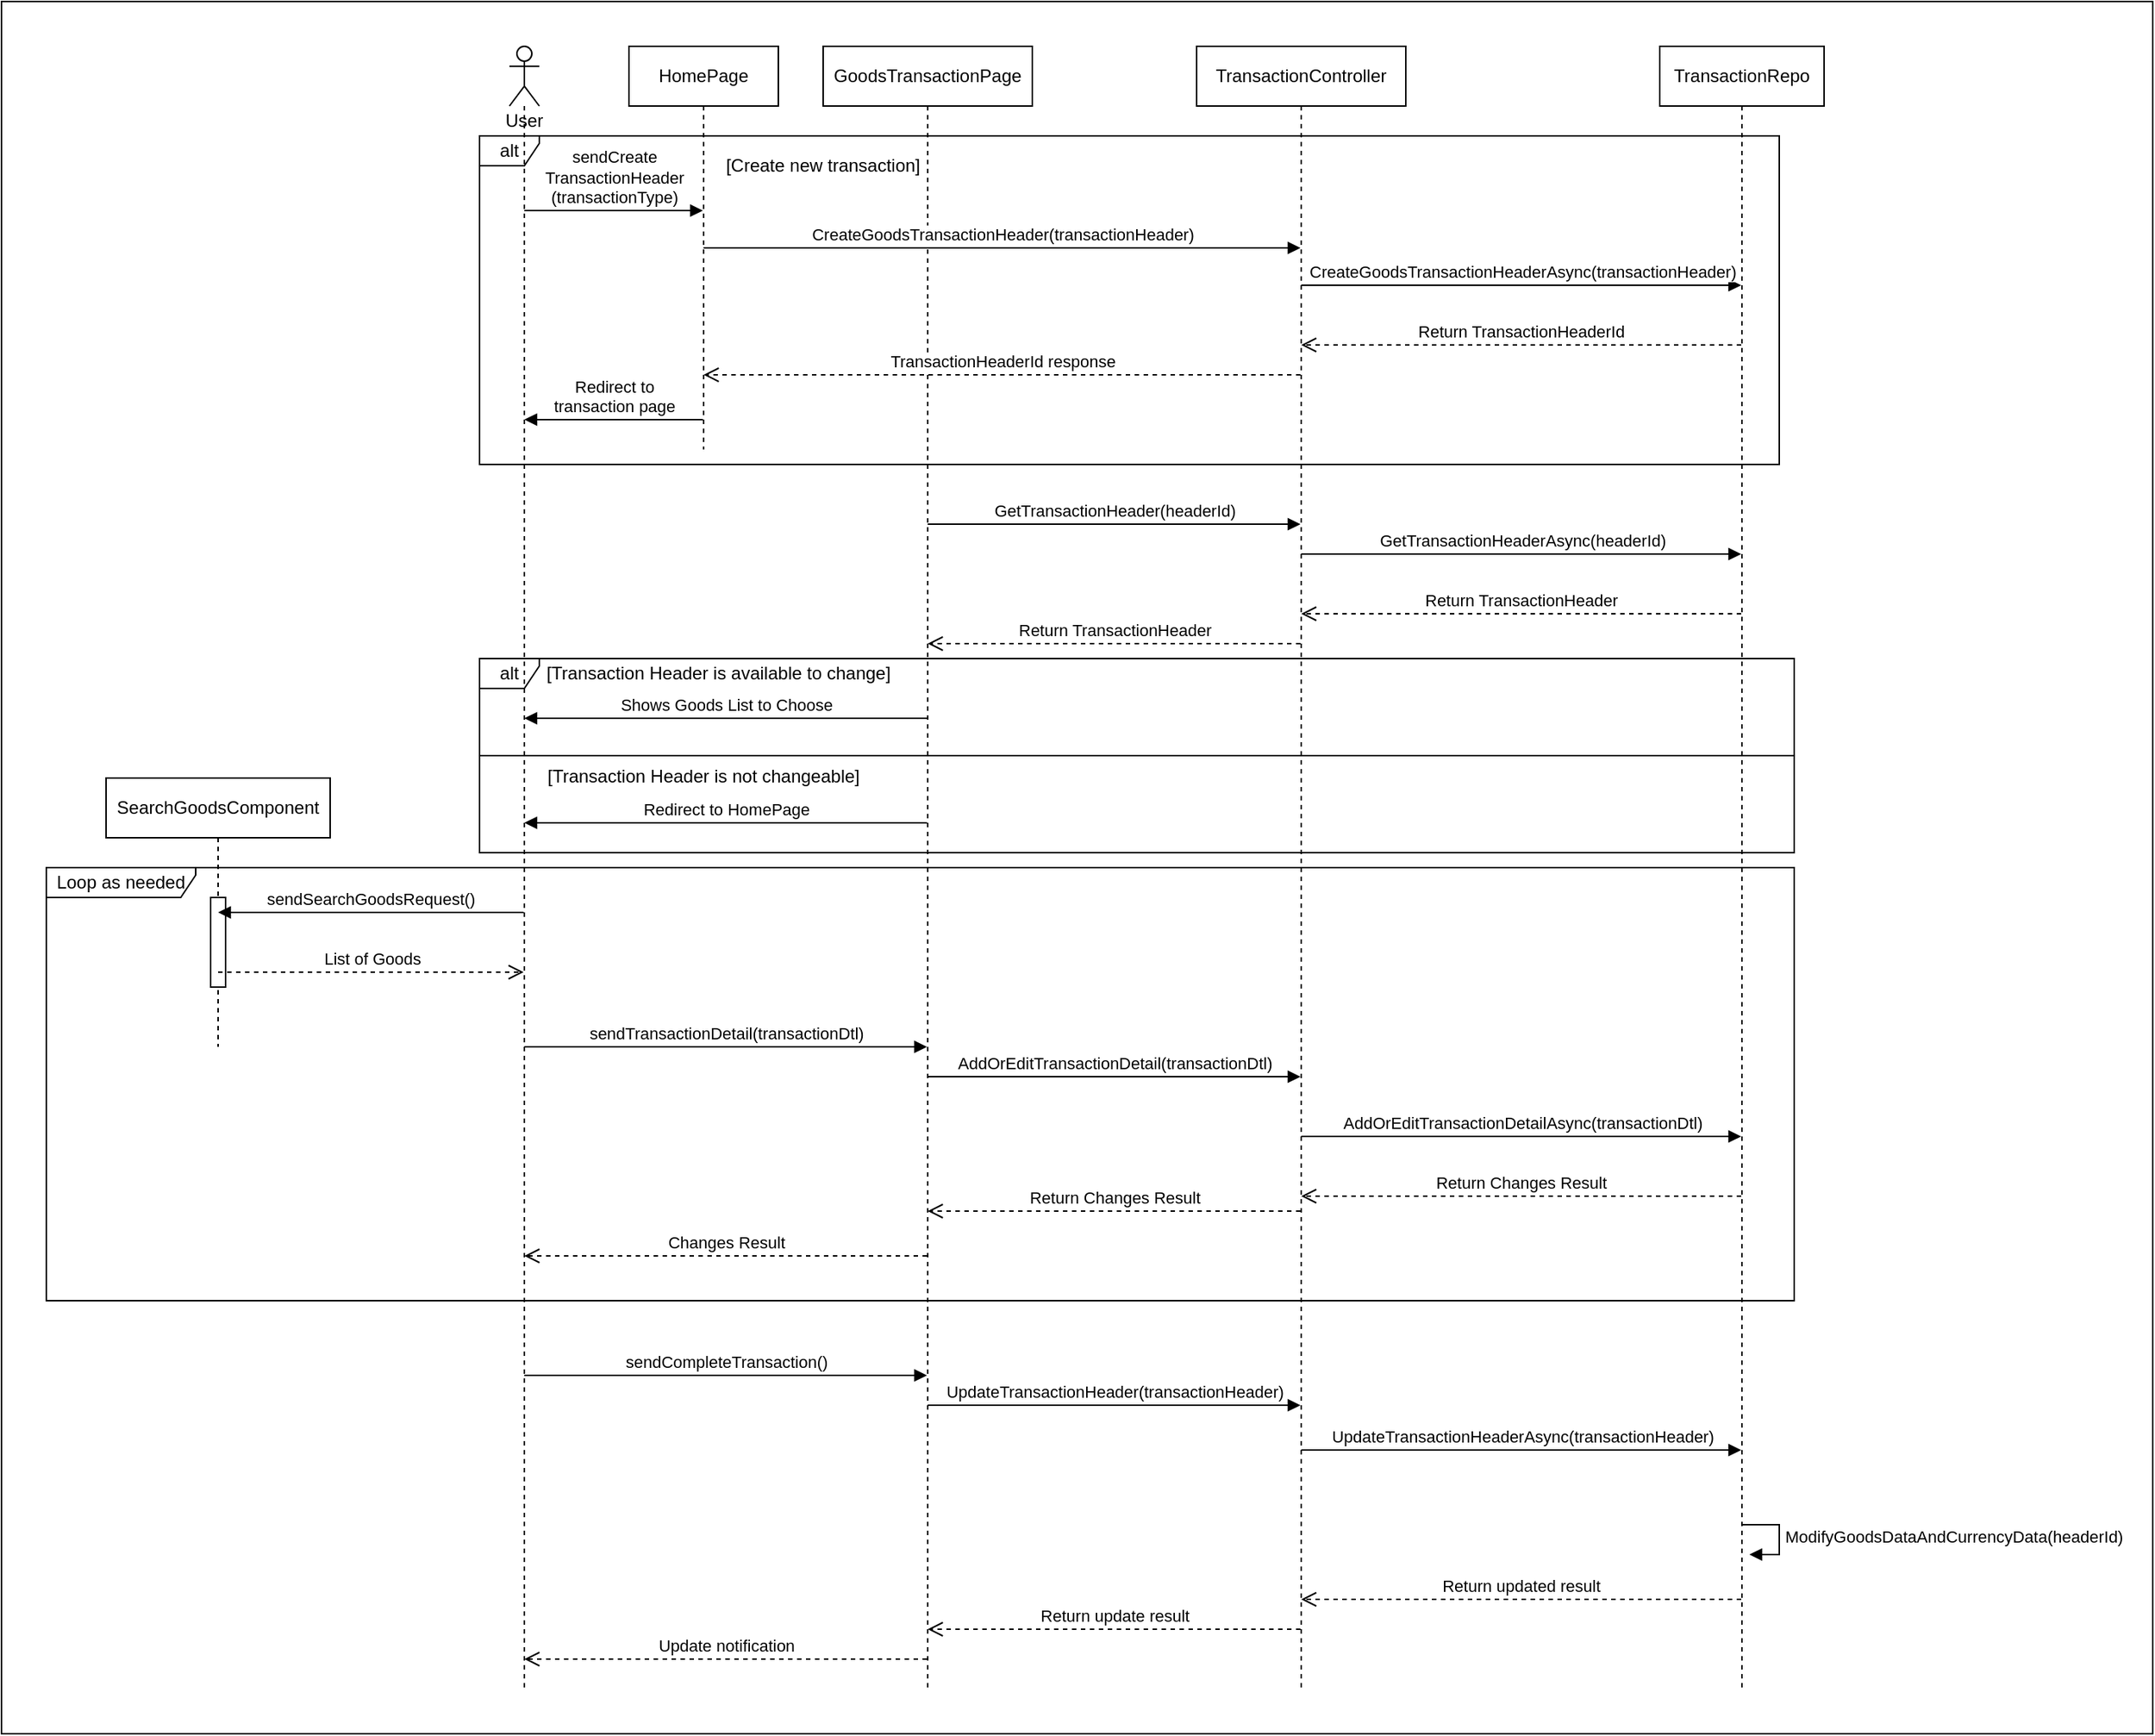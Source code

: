 <mxfile version="13.9.5" type="device"><diagram id="MD76iGduVkegH-28Z4TW" name="Page-1"><mxGraphModel dx="2894" dy="2174" grid="1" gridSize="10" guides="1" tooltips="1" connect="1" arrows="1" fold="1" page="1" pageScale="1" pageWidth="850" pageHeight="1100" math="0" shadow="0"><root><mxCell id="0"/><mxCell id="1" parent="0"/><mxCell id="bVsvqruB3oVIR66sfZJo-2" value="" style="rounded=0;whiteSpace=wrap;html=1;" vertex="1" parent="1"><mxGeometry x="-310" y="-230" width="1440" height="1160" as="geometry"/></mxCell><mxCell id="0g2uUbyDIgS4CW7VY6wc-26" value="alt" style="shape=umlFrame;whiteSpace=wrap;html=1;width=40;height=20;" parent="1" vertex="1"><mxGeometry x="10" y="-140" width="870" height="220" as="geometry"/></mxCell><mxCell id="Q4enKZD7n80bcibiTNQd-26" value="alt" style="shape=umlFrame;whiteSpace=wrap;html=1;width=40;height=20;" parent="1" vertex="1"><mxGeometry x="10" y="210" width="880" height="130" as="geometry"/></mxCell><mxCell id="9ac-IthmuvZPXtDzXdDn-1" value="User" style="shape=umlLifeline;participant=umlActor;perimeter=lifelinePerimeter;whiteSpace=wrap;html=1;container=1;collapsible=0;recursiveResize=0;verticalAlign=top;spacingTop=36;outlineConnect=0;" parent="1" vertex="1"><mxGeometry x="30" y="-200" width="20" height="1100" as="geometry"/></mxCell><mxCell id="9ac-IthmuvZPXtDzXdDn-2" value="GoodsTransactionPage" style="shape=umlLifeline;perimeter=lifelinePerimeter;whiteSpace=wrap;html=1;container=1;collapsible=0;recursiveResize=0;outlineConnect=0;" parent="1" vertex="1"><mxGeometry x="240" y="-200" width="140" height="1100" as="geometry"/></mxCell><mxCell id="9ac-IthmuvZPXtDzXdDn-6" value="TransactionController" style="shape=umlLifeline;perimeter=lifelinePerimeter;whiteSpace=wrap;html=1;container=1;collapsible=0;recursiveResize=0;outlineConnect=0;" parent="1" vertex="1"><mxGeometry x="490" y="-200" width="140" height="1100" as="geometry"/></mxCell><mxCell id="9ac-IthmuvZPXtDzXdDn-7" value="TransactionRepo" style="shape=umlLifeline;perimeter=lifelinePerimeter;whiteSpace=wrap;html=1;container=1;collapsible=0;recursiveResize=0;outlineConnect=0;" parent="1" vertex="1"><mxGeometry x="800" y="-200" width="110" height="1100" as="geometry"/></mxCell><mxCell id="jReWHVRskFHDdM4BIsUo-5" value="ModifyGoodsDataAndCurrencyData(headerId)" style="edgeStyle=orthogonalEdgeStyle;html=1;align=left;spacingLeft=2;endArrow=block;rounded=0;entryX=1;entryY=0;" parent="9ac-IthmuvZPXtDzXdDn-7" edge="1"><mxGeometry relative="1" as="geometry"><mxPoint x="55" y="990" as="sourcePoint"/><Array as="points"><mxPoint x="80" y="990"/></Array><mxPoint x="60" y="1010" as="targetPoint"/></mxGeometry></mxCell><mxCell id="9ac-IthmuvZPXtDzXdDn-13" value="sendTransactionDetail(transactionDtl)" style="html=1;verticalAlign=bottom;endArrow=block;" parent="1" source="9ac-IthmuvZPXtDzXdDn-1" target="9ac-IthmuvZPXtDzXdDn-2" edge="1"><mxGeometry width="80" relative="1" as="geometry"><mxPoint x="390" y="180" as="sourcePoint"/><mxPoint x="470" y="180" as="targetPoint"/><Array as="points"><mxPoint x="160" y="470"/></Array></mxGeometry></mxCell><mxCell id="9ac-IthmuvZPXtDzXdDn-14" value="AddOrEditTransactionDetail(transactionDtl)" style="html=1;verticalAlign=bottom;endArrow=block;" parent="1" source="9ac-IthmuvZPXtDzXdDn-2" target="9ac-IthmuvZPXtDzXdDn-6" edge="1"><mxGeometry width="80" relative="1" as="geometry"><mxPoint x="319.667" y="140" as="sourcePoint"/><mxPoint x="569.5" y="140" as="targetPoint"/><Array as="points"><mxPoint x="450" y="490"/></Array></mxGeometry></mxCell><mxCell id="9ac-IthmuvZPXtDzXdDn-15" value="AddOrEditTransactionDetailAsync(transactionDtl)" style="html=1;verticalAlign=bottom;endArrow=block;" parent="1" source="9ac-IthmuvZPXtDzXdDn-6" target="9ac-IthmuvZPXtDzXdDn-7" edge="1"><mxGeometry width="80" relative="1" as="geometry"><mxPoint x="319.667" y="330" as="sourcePoint"/><mxPoint x="569.5" y="330" as="targetPoint"/><Array as="points"><mxPoint x="700" y="530"/></Array></mxGeometry></mxCell><mxCell id="9ac-IthmuvZPXtDzXdDn-16" value="Return Changes Result" style="html=1;verticalAlign=bottom;endArrow=open;dashed=1;endSize=8;" parent="1" source="9ac-IthmuvZPXtDzXdDn-7" target="9ac-IthmuvZPXtDzXdDn-6" edge="1"><mxGeometry relative="1" as="geometry"><mxPoint x="540" y="190" as="sourcePoint"/><mxPoint x="460" y="190" as="targetPoint"/><Array as="points"><mxPoint x="690" y="570"/></Array></mxGeometry></mxCell><mxCell id="9ac-IthmuvZPXtDzXdDn-19" value="SearchGoodsComponent" style="shape=umlLifeline;perimeter=lifelinePerimeter;whiteSpace=wrap;html=1;container=1;collapsible=0;recursiveResize=0;outlineConnect=0;" parent="1" vertex="1"><mxGeometry x="-240" y="290" width="150" height="180" as="geometry"/></mxCell><mxCell id="S5n9yUvDcDEgFYM_cMSH-2" value="" style="html=1;points=[];perimeter=orthogonalPerimeter;" parent="9ac-IthmuvZPXtDzXdDn-19" vertex="1"><mxGeometry x="70" y="80" width="10" height="60" as="geometry"/></mxCell><mxCell id="9ac-IthmuvZPXtDzXdDn-20" value="sendSearchGoodsRequest()" style="html=1;verticalAlign=bottom;endArrow=block;" parent="1" source="9ac-IthmuvZPXtDzXdDn-1" target="9ac-IthmuvZPXtDzXdDn-19" edge="1"><mxGeometry width="80" relative="1" as="geometry"><mxPoint x="230" y="300" as="sourcePoint"/><mxPoint x="310" y="300" as="targetPoint"/><Array as="points"><mxPoint x="-60" y="380"/></Array></mxGeometry></mxCell><mxCell id="9ac-IthmuvZPXtDzXdDn-21" value="List of Goods" style="html=1;verticalAlign=bottom;endArrow=open;dashed=1;endSize=8;" parent="1" source="9ac-IthmuvZPXtDzXdDn-19" target="9ac-IthmuvZPXtDzXdDn-1" edge="1"><mxGeometry relative="1" as="geometry"><mxPoint x="190" y="300" as="sourcePoint"/><mxPoint x="110" y="300" as="targetPoint"/><Array as="points"><mxPoint x="-50" y="420"/></Array></mxGeometry></mxCell><mxCell id="9ac-IthmuvZPXtDzXdDn-23" value="Return Changes Result" style="html=1;verticalAlign=bottom;endArrow=open;dashed=1;endSize=8;" parent="1" source="9ac-IthmuvZPXtDzXdDn-6" target="9ac-IthmuvZPXtDzXdDn-2" edge="1"><mxGeometry relative="1" as="geometry"><mxPoint x="824.5" y="580" as="sourcePoint"/><mxPoint x="569.324" y="580" as="targetPoint"/><Array as="points"><mxPoint x="420" y="580"/></Array></mxGeometry></mxCell><mxCell id="9ac-IthmuvZPXtDzXdDn-24" value="Changes Result" style="html=1;verticalAlign=bottom;endArrow=open;dashed=1;endSize=8;" parent="1" source="9ac-IthmuvZPXtDzXdDn-2" target="9ac-IthmuvZPXtDzXdDn-1" edge="1"><mxGeometry relative="1" as="geometry"><mxPoint x="310" y="420" as="sourcePoint"/><mxPoint x="230" y="420" as="targetPoint"/><Array as="points"><mxPoint x="180" y="610"/></Array></mxGeometry></mxCell><mxCell id="jReWHVRskFHDdM4BIsUo-1" value="sendCompleteTransaction()" style="html=1;verticalAlign=bottom;endArrow=block;" parent="1" source="9ac-IthmuvZPXtDzXdDn-1" target="9ac-IthmuvZPXtDzXdDn-2" edge="1"><mxGeometry width="80" relative="1" as="geometry"><mxPoint x="340" y="750" as="sourcePoint"/><mxPoint x="420" y="750" as="targetPoint"/><Array as="points"><mxPoint x="200" y="690"/></Array></mxGeometry></mxCell><mxCell id="jReWHVRskFHDdM4BIsUo-2" value="UpdateTransactionHeader(transactionHeader)" style="html=1;verticalAlign=bottom;endArrow=block;" parent="1" source="9ac-IthmuvZPXtDzXdDn-2" target="9ac-IthmuvZPXtDzXdDn-6" edge="1"><mxGeometry width="80" relative="1" as="geometry"><mxPoint x="340" y="650" as="sourcePoint"/><mxPoint x="420" y="650" as="targetPoint"/><Array as="points"><mxPoint x="450" y="710"/></Array></mxGeometry></mxCell><mxCell id="jReWHVRskFHDdM4BIsUo-3" value="UpdateTransactionHeaderAsync(transactionHeader)" style="html=1;verticalAlign=bottom;endArrow=block;" parent="1" source="9ac-IthmuvZPXtDzXdDn-6" target="9ac-IthmuvZPXtDzXdDn-7" edge="1"><mxGeometry width="80" relative="1" as="geometry"><mxPoint x="340" y="650" as="sourcePoint"/><mxPoint x="420" y="650" as="targetPoint"/><Array as="points"><mxPoint x="700" y="740"/></Array></mxGeometry></mxCell><mxCell id="jReWHVRskFHDdM4BIsUo-8" value="Return updated result" style="html=1;verticalAlign=bottom;endArrow=open;dashed=1;endSize=8;" parent="1" source="9ac-IthmuvZPXtDzXdDn-7" target="9ac-IthmuvZPXtDzXdDn-6" edge="1"><mxGeometry relative="1" as="geometry"><mxPoint x="620" y="750" as="sourcePoint"/><mxPoint x="560" y="760" as="targetPoint"/><Array as="points"><mxPoint x="730" y="840"/></Array></mxGeometry></mxCell><mxCell id="jReWHVRskFHDdM4BIsUo-9" value="Return update result" style="html=1;verticalAlign=bottom;endArrow=open;dashed=1;endSize=8;" parent="1" source="9ac-IthmuvZPXtDzXdDn-6" target="9ac-IthmuvZPXtDzXdDn-2" edge="1"><mxGeometry relative="1" as="geometry"><mxPoint x="854.5" y="850" as="sourcePoint"/><mxPoint x="569.5" y="850" as="targetPoint"/><Array as="points"><mxPoint x="450" y="860"/></Array></mxGeometry></mxCell><mxCell id="jReWHVRskFHDdM4BIsUo-10" value="Update notification" style="html=1;verticalAlign=bottom;endArrow=open;dashed=1;endSize=8;" parent="1" source="9ac-IthmuvZPXtDzXdDn-2" target="9ac-IthmuvZPXtDzXdDn-1" edge="1"><mxGeometry relative="1" as="geometry"><mxPoint x="569.5" y="870" as="sourcePoint"/><mxPoint x="319.5" y="870" as="targetPoint"/><Array as="points"><mxPoint x="160" y="880"/></Array></mxGeometry></mxCell><mxCell id="Q4enKZD7n80bcibiTNQd-1" value="GetTransactionHeader(headerId)" style="html=1;verticalAlign=bottom;endArrow=block;" parent="1" source="9ac-IthmuvZPXtDzXdDn-2" target="9ac-IthmuvZPXtDzXdDn-6" edge="1"><mxGeometry width="80" relative="1" as="geometry"><mxPoint x="320" y="270" as="sourcePoint"/><mxPoint x="400" y="270" as="targetPoint"/><Array as="points"><mxPoint x="500" y="120"/></Array></mxGeometry></mxCell><mxCell id="Q4enKZD7n80bcibiTNQd-2" value="GetTransactionHeaderAsync(headerId)" style="html=1;verticalAlign=bottom;endArrow=block;" parent="1" source="9ac-IthmuvZPXtDzXdDn-6" target="9ac-IthmuvZPXtDzXdDn-7" edge="1"><mxGeometry width="80" relative="1" as="geometry"><mxPoint x="420" y="270" as="sourcePoint"/><mxPoint x="500" y="270" as="targetPoint"/><Array as="points"><mxPoint x="730" y="140"/></Array></mxGeometry></mxCell><mxCell id="Q4enKZD7n80bcibiTNQd-3" value="Return TransactionHeader" style="html=1;verticalAlign=bottom;endArrow=open;dashed=1;endSize=8;" parent="1" source="9ac-IthmuvZPXtDzXdDn-7" target="9ac-IthmuvZPXtDzXdDn-6" edge="1"><mxGeometry relative="1" as="geometry"><mxPoint x="500" y="270" as="sourcePoint"/><mxPoint x="420" y="270" as="targetPoint"/><Array as="points"><mxPoint x="760" y="180"/></Array></mxGeometry></mxCell><mxCell id="Q4enKZD7n80bcibiTNQd-4" value="Return TransactionHeader" style="html=1;verticalAlign=bottom;endArrow=open;dashed=1;endSize=8;" parent="1" source="9ac-IthmuvZPXtDzXdDn-6" target="9ac-IthmuvZPXtDzXdDn-2" edge="1"><mxGeometry relative="1" as="geometry"><mxPoint x="500" y="270" as="sourcePoint"/><mxPoint x="420" y="270" as="targetPoint"/><Array as="points"><mxPoint x="500" y="200"/></Array></mxGeometry></mxCell><mxCell id="Q4enKZD7n80bcibiTNQd-8" value="Shows Goods List to Choose" style="html=1;verticalAlign=bottom;endArrow=block;" parent="1" source="9ac-IthmuvZPXtDzXdDn-2" target="9ac-IthmuvZPXtDzXdDn-1" edge="1"><mxGeometry width="80" relative="1" as="geometry"><mxPoint x="410" y="-70" as="sourcePoint"/><mxPoint x="490" y="-70" as="targetPoint"/><Array as="points"><mxPoint x="200" y="250"/></Array></mxGeometry></mxCell><mxCell id="Q4enKZD7n80bcibiTNQd-10" value="Redirect to HomePage" style="html=1;verticalAlign=bottom;endArrow=block;" parent="1" source="9ac-IthmuvZPXtDzXdDn-2" target="9ac-IthmuvZPXtDzXdDn-1" edge="1"><mxGeometry width="80" relative="1" as="geometry"><mxPoint x="410" y="130" as="sourcePoint"/><mxPoint x="490" y="130" as="targetPoint"/><Array as="points"><mxPoint x="210" y="320"/></Array></mxGeometry></mxCell><mxCell id="Q4enKZD7n80bcibiTNQd-13" value="HomePage" style="shape=umlLifeline;perimeter=lifelinePerimeter;whiteSpace=wrap;html=1;container=1;collapsible=0;recursiveResize=0;outlineConnect=0;" parent="1" vertex="1"><mxGeometry x="110" y="-200" width="100" height="270" as="geometry"/></mxCell><mxCell id="Q4enKZD7n80bcibiTNQd-14" value="sendCreate&lt;br&gt;TransactionHeader&lt;br&gt;(transactionType)" style="html=1;verticalAlign=bottom;endArrow=block;" parent="1" source="9ac-IthmuvZPXtDzXdDn-1" target="Q4enKZD7n80bcibiTNQd-13" edge="1"><mxGeometry width="80" relative="1" as="geometry"><mxPoint x="220" y="-50" as="sourcePoint"/><mxPoint x="300" y="-50" as="targetPoint"/><Array as="points"><mxPoint x="100" y="-90"/></Array></mxGeometry></mxCell><mxCell id="Q4enKZD7n80bcibiTNQd-15" value="CreateGoodsTransactionHeader(transactionHeader)" style="html=1;verticalAlign=bottom;endArrow=block;" parent="1" source="Q4enKZD7n80bcibiTNQd-13" target="9ac-IthmuvZPXtDzXdDn-6" edge="1"><mxGeometry width="80" relative="1" as="geometry"><mxPoint x="300" y="-70" as="sourcePoint"/><mxPoint x="380" y="-70" as="targetPoint"/><Array as="points"><mxPoint x="370" y="-65"/></Array></mxGeometry></mxCell><mxCell id="Q4enKZD7n80bcibiTNQd-16" value="CreateGoodsTransactionHeaderAsync(transactionHeader)" style="html=1;verticalAlign=bottom;endArrow=block;" parent="1" source="9ac-IthmuvZPXtDzXdDn-6" target="9ac-IthmuvZPXtDzXdDn-7" edge="1"><mxGeometry width="80" relative="1" as="geometry"><mxPoint x="380" y="-70" as="sourcePoint"/><mxPoint x="460" y="-70" as="targetPoint"/><Array as="points"><mxPoint x="710" y="-40"/></Array></mxGeometry></mxCell><mxCell id="Q4enKZD7n80bcibiTNQd-17" value="Return TransactionHeaderId" style="html=1;verticalAlign=bottom;endArrow=open;dashed=1;endSize=8;" parent="1" source="9ac-IthmuvZPXtDzXdDn-7" target="9ac-IthmuvZPXtDzXdDn-6" edge="1"><mxGeometry relative="1" as="geometry"><mxPoint x="550" y="-50" as="sourcePoint"/><mxPoint x="470" y="-50" as="targetPoint"/><Array as="points"><mxPoint x="690"/></Array></mxGeometry></mxCell><mxCell id="Q4enKZD7n80bcibiTNQd-18" value="TransactionHeaderId response" style="html=1;verticalAlign=bottom;endArrow=open;dashed=1;endSize=8;" parent="1" source="9ac-IthmuvZPXtDzXdDn-6" target="Q4enKZD7n80bcibiTNQd-13" edge="1"><mxGeometry relative="1" as="geometry"><mxPoint x="460" y="-130" as="sourcePoint"/><mxPoint x="380" y="-130" as="targetPoint"/><Array as="points"><mxPoint x="360" y="20"/></Array></mxGeometry></mxCell><mxCell id="Q4enKZD7n80bcibiTNQd-19" value="Redirect to &lt;br&gt;transaction page" style="html=1;verticalAlign=bottom;endArrow=block;" parent="1" source="Q4enKZD7n80bcibiTNQd-13" target="9ac-IthmuvZPXtDzXdDn-1" edge="1"><mxGeometry width="80" relative="1" as="geometry"><mxPoint x="300" y="30" as="sourcePoint"/><mxPoint x="380" y="30" as="targetPoint"/><Array as="points"><mxPoint x="100" y="50"/></Array></mxGeometry></mxCell><mxCell id="Q4enKZD7n80bcibiTNQd-27" value="" style="line;strokeWidth=1;fillColor=none;align=left;verticalAlign=middle;spacingTop=-1;spacingLeft=3;spacingRight=3;rotatable=0;labelPosition=right;points=[];portConstraint=eastwest;" parent="1" vertex="1"><mxGeometry x="10" y="271" width="880" height="8" as="geometry"/></mxCell><mxCell id="Q4enKZD7n80bcibiTNQd-28" value="[Transaction Header is available to change]" style="text;html=1;strokeColor=none;fillColor=none;align=center;verticalAlign=middle;whiteSpace=wrap;rounded=0;" parent="1" vertex="1"><mxGeometry x="50" y="210" width="240" height="20" as="geometry"/></mxCell><mxCell id="Q4enKZD7n80bcibiTNQd-29" value="[Transaction Header is not changeable]" style="text;html=1;strokeColor=none;fillColor=none;align=center;verticalAlign=middle;whiteSpace=wrap;rounded=0;" parent="1" vertex="1"><mxGeometry x="50" y="279" width="220" height="20" as="geometry"/></mxCell><mxCell id="0g2uUbyDIgS4CW7VY6wc-27" value="[Create new transaction]" style="text;html=1;strokeColor=none;fillColor=none;align=center;verticalAlign=middle;whiteSpace=wrap;rounded=0;" parent="1" vertex="1"><mxGeometry x="170" y="-130" width="140" height="20" as="geometry"/></mxCell><mxCell id="bVsvqruB3oVIR66sfZJo-1" value="Loop as needed" style="shape=umlFrame;whiteSpace=wrap;html=1;width=100;height=20;" vertex="1" parent="1"><mxGeometry x="-280" y="350" width="1170" height="290" as="geometry"/></mxCell></root></mxGraphModel></diagram></mxfile>